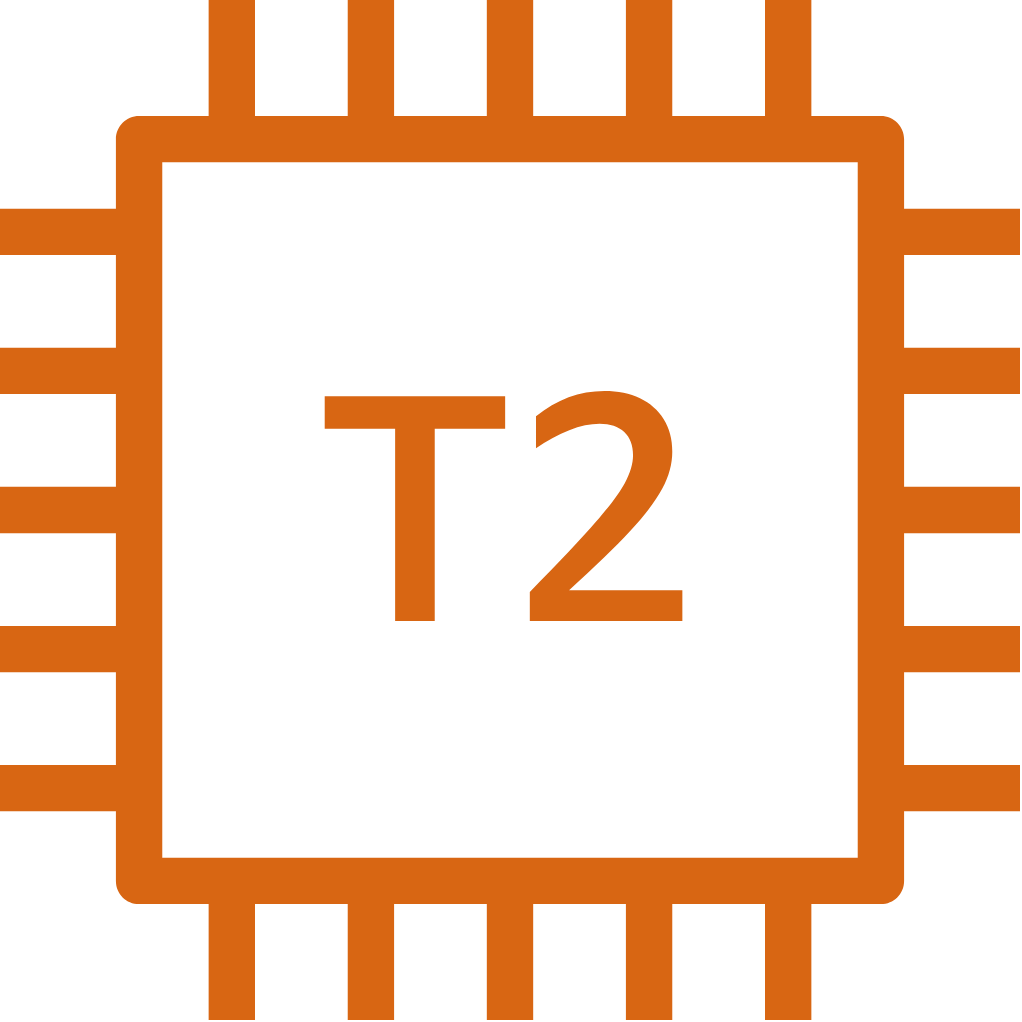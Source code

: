 <mxfile version="13.5.8" type="github">
  <diagram id="Zmr6VsT2C0F_cGZDFh3w" name="Page-1">
    <mxGraphModel dx="1038" dy="548" grid="1" gridSize="10" guides="1" tooltips="1" connect="1" arrows="1" fold="1" page="1" pageScale="1" pageWidth="827" pageHeight="1169" math="0" shadow="0">
      <root>
        <mxCell id="0" />
        <mxCell id="1" parent="0" />
        <mxCell id="tZ2_cYNijFGJWUfjUY8l-1" value="" style="outlineConnect=0;fontColor=#232F3E;gradientColor=none;fillColor=#D86613;strokeColor=none;dashed=0;verticalLabelPosition=bottom;verticalAlign=top;align=center;html=1;fontSize=12;fontStyle=0;aspect=fixed;pointerEvents=1;shape=mxgraph.aws4.t2_instance;" vertex="1" parent="1">
          <mxGeometry x="159" y="40" width="510" height="510" as="geometry" />
        </mxCell>
      </root>
    </mxGraphModel>
  </diagram>
</mxfile>

